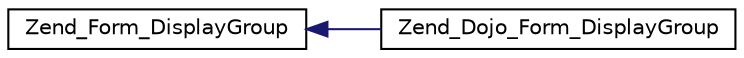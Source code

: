 digraph G
{
  edge [fontname="Helvetica",fontsize="10",labelfontname="Helvetica",labelfontsize="10"];
  node [fontname="Helvetica",fontsize="10",shape=record];
  rankdir="LR";
  Node1 [label="Zend_Form_DisplayGroup",height=0.2,width=0.4,color="black", fillcolor="white", style="filled",URL="$class_zend___form___display_group.html"];
  Node1 -> Node2 [dir="back",color="midnightblue",fontsize="10",style="solid",fontname="Helvetica"];
  Node2 [label="Zend_Dojo_Form_DisplayGroup",height=0.2,width=0.4,color="black", fillcolor="white", style="filled",URL="$class_zend___dojo___form___display_group.html"];
}
